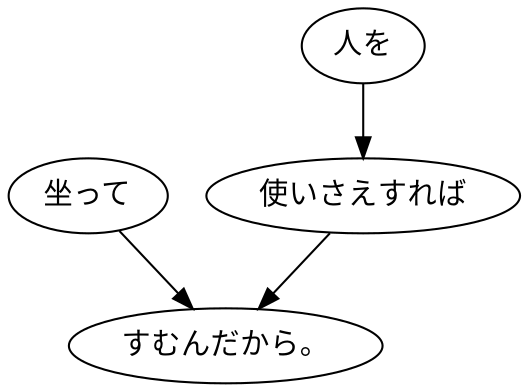 digraph graph5366 {
	node0 [label="坐って"];
	node1 [label="人を"];
	node2 [label="使いさえすれば"];
	node3 [label="すむんだから。"];
	node0 -> node3;
	node1 -> node2;
	node2 -> node3;
}
